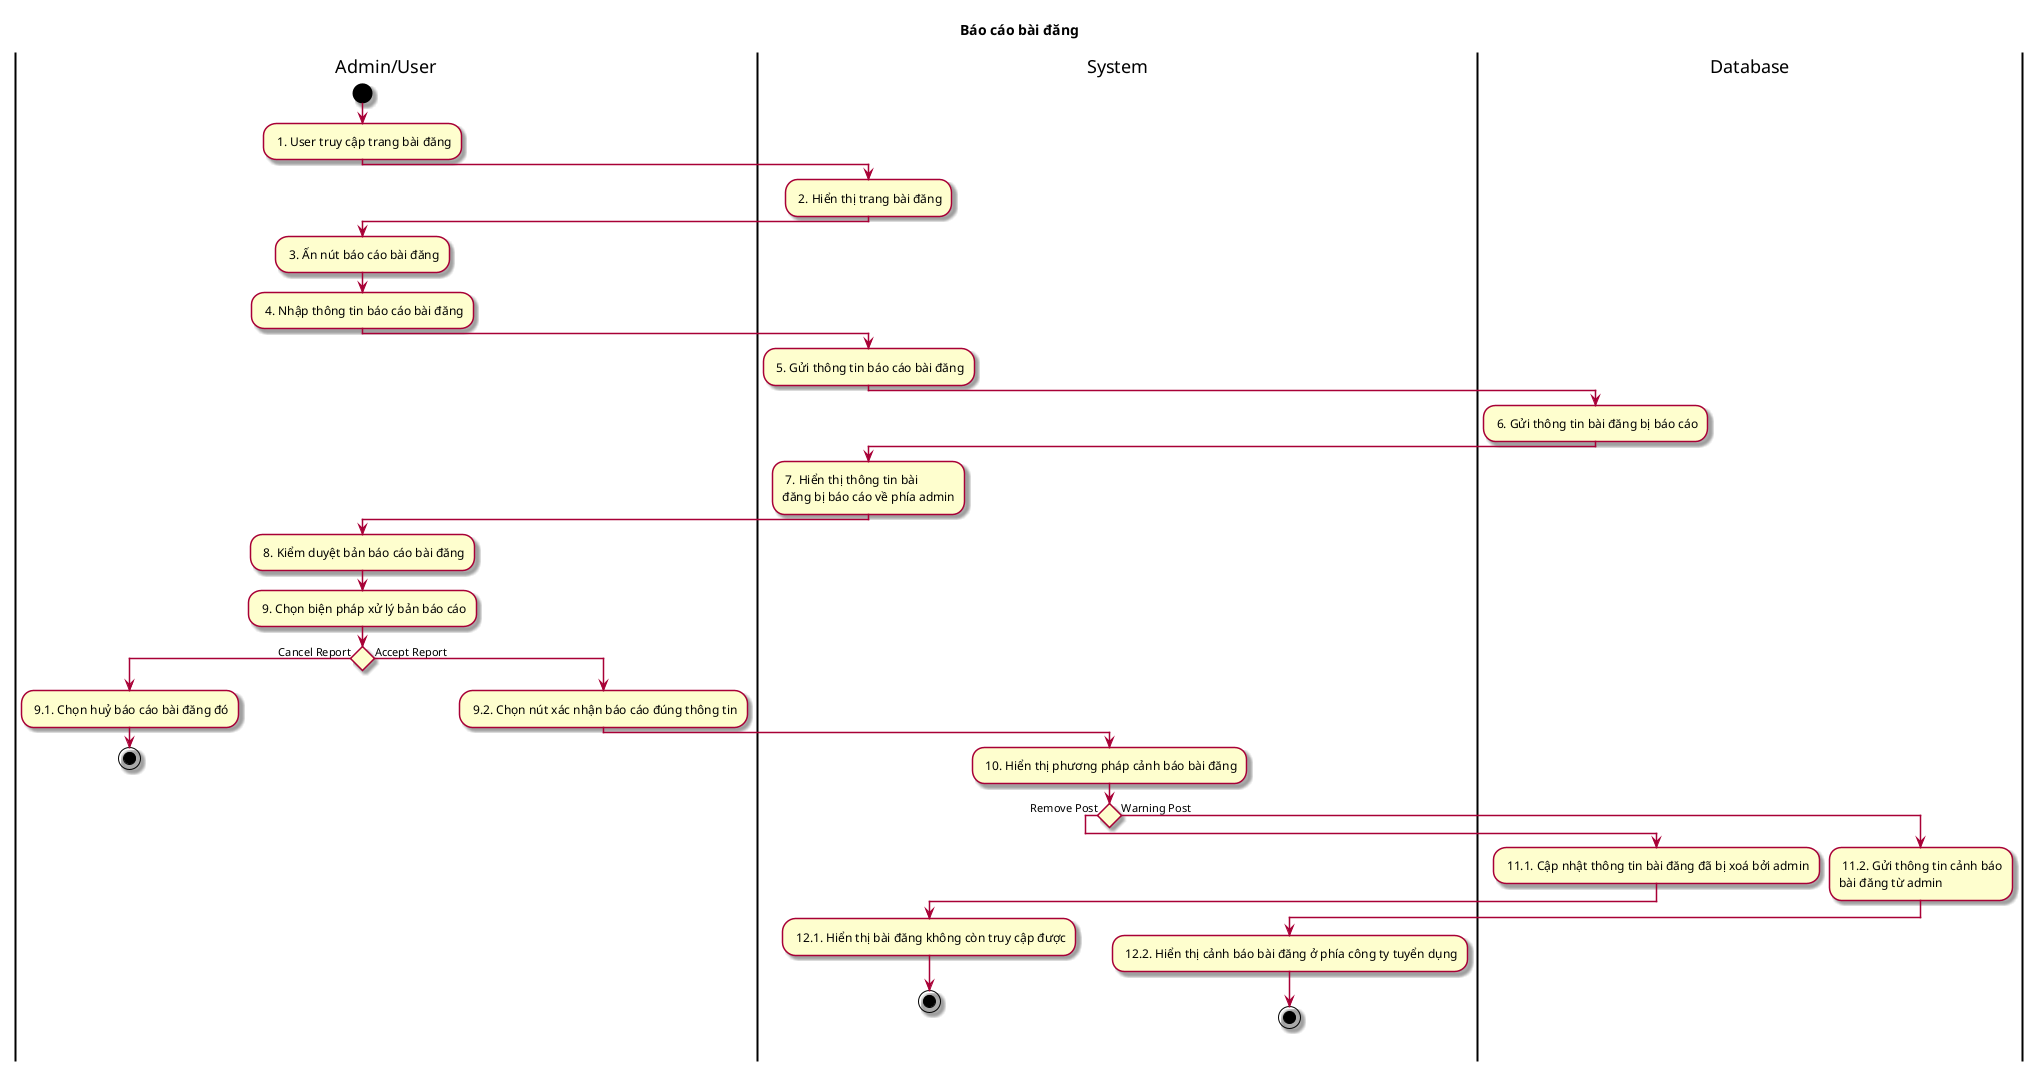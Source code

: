 @startuml ActBaoCaoBaiDang
skin rose
title Báo cáo bài đăng
|Admin/User|
start
: 1. User truy cập trang bài đăng;
|System|
: 2. Hiển thị trang bài đăng;
|Admin/User|
: 3. Ấn nút báo cáo bài đăng;
: 4. Nhập thông tin báo cáo bài đăng;
|System|
: 5. Gửi thông tin báo cáo bài đăng;
|Database|
: 6. Gửi thông tin bài đăng bị báo cáo;
|System|
: 7. Hiển thị thông tin bài \nđăng bị báo cáo về phía admin;
|Admin/User|
: 8. Kiểm duyệt bản báo cáo bài đăng;
: 9. Chọn biện pháp xử lý bản báo cáo;
if () then (Cancel Report)
: 9.1. Chọn huỷ báo cáo bài đăng đó;
stop
else (Accept Report)
: 9.2. Chọn nút xác nhận báo cáo đúng thông tin;
|System|
: 10. Hiển thị phương pháp cảnh báo bài đăng;
if () then (Remove Post)
|Database|
: 11.1. Cập nhật thông tin bài đăng đã bị xoá bởi admin;
|System|
: 12.1. Hiển thị bài đăng không còn truy cập được;
stop
else (Warning Post)
|Database|
: 11.2. Gửi thông tin cảnh báo\nbài đăng từ admin;
|System|
: 12.2. Hiển thị cảnh báo bài đăng ở phía công ty tuyển dụng;
stop

@enduml